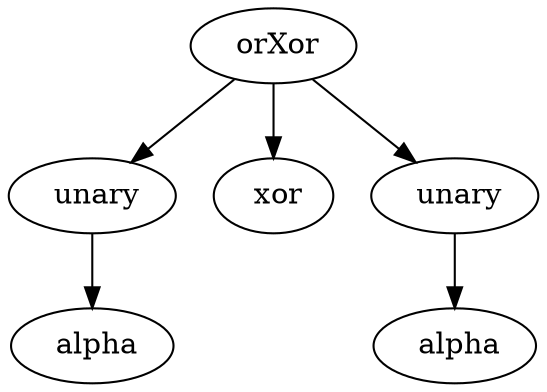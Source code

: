 digraph res{0 [label = " orXor"]
0->1;
1 [label = " unary"]
1->2;
2 [label = " alpha"]
0->3;
3 [label = " xor"]
0->4;
4 [label = " unary"]
4->5;
5 [label = " alpha"]
}